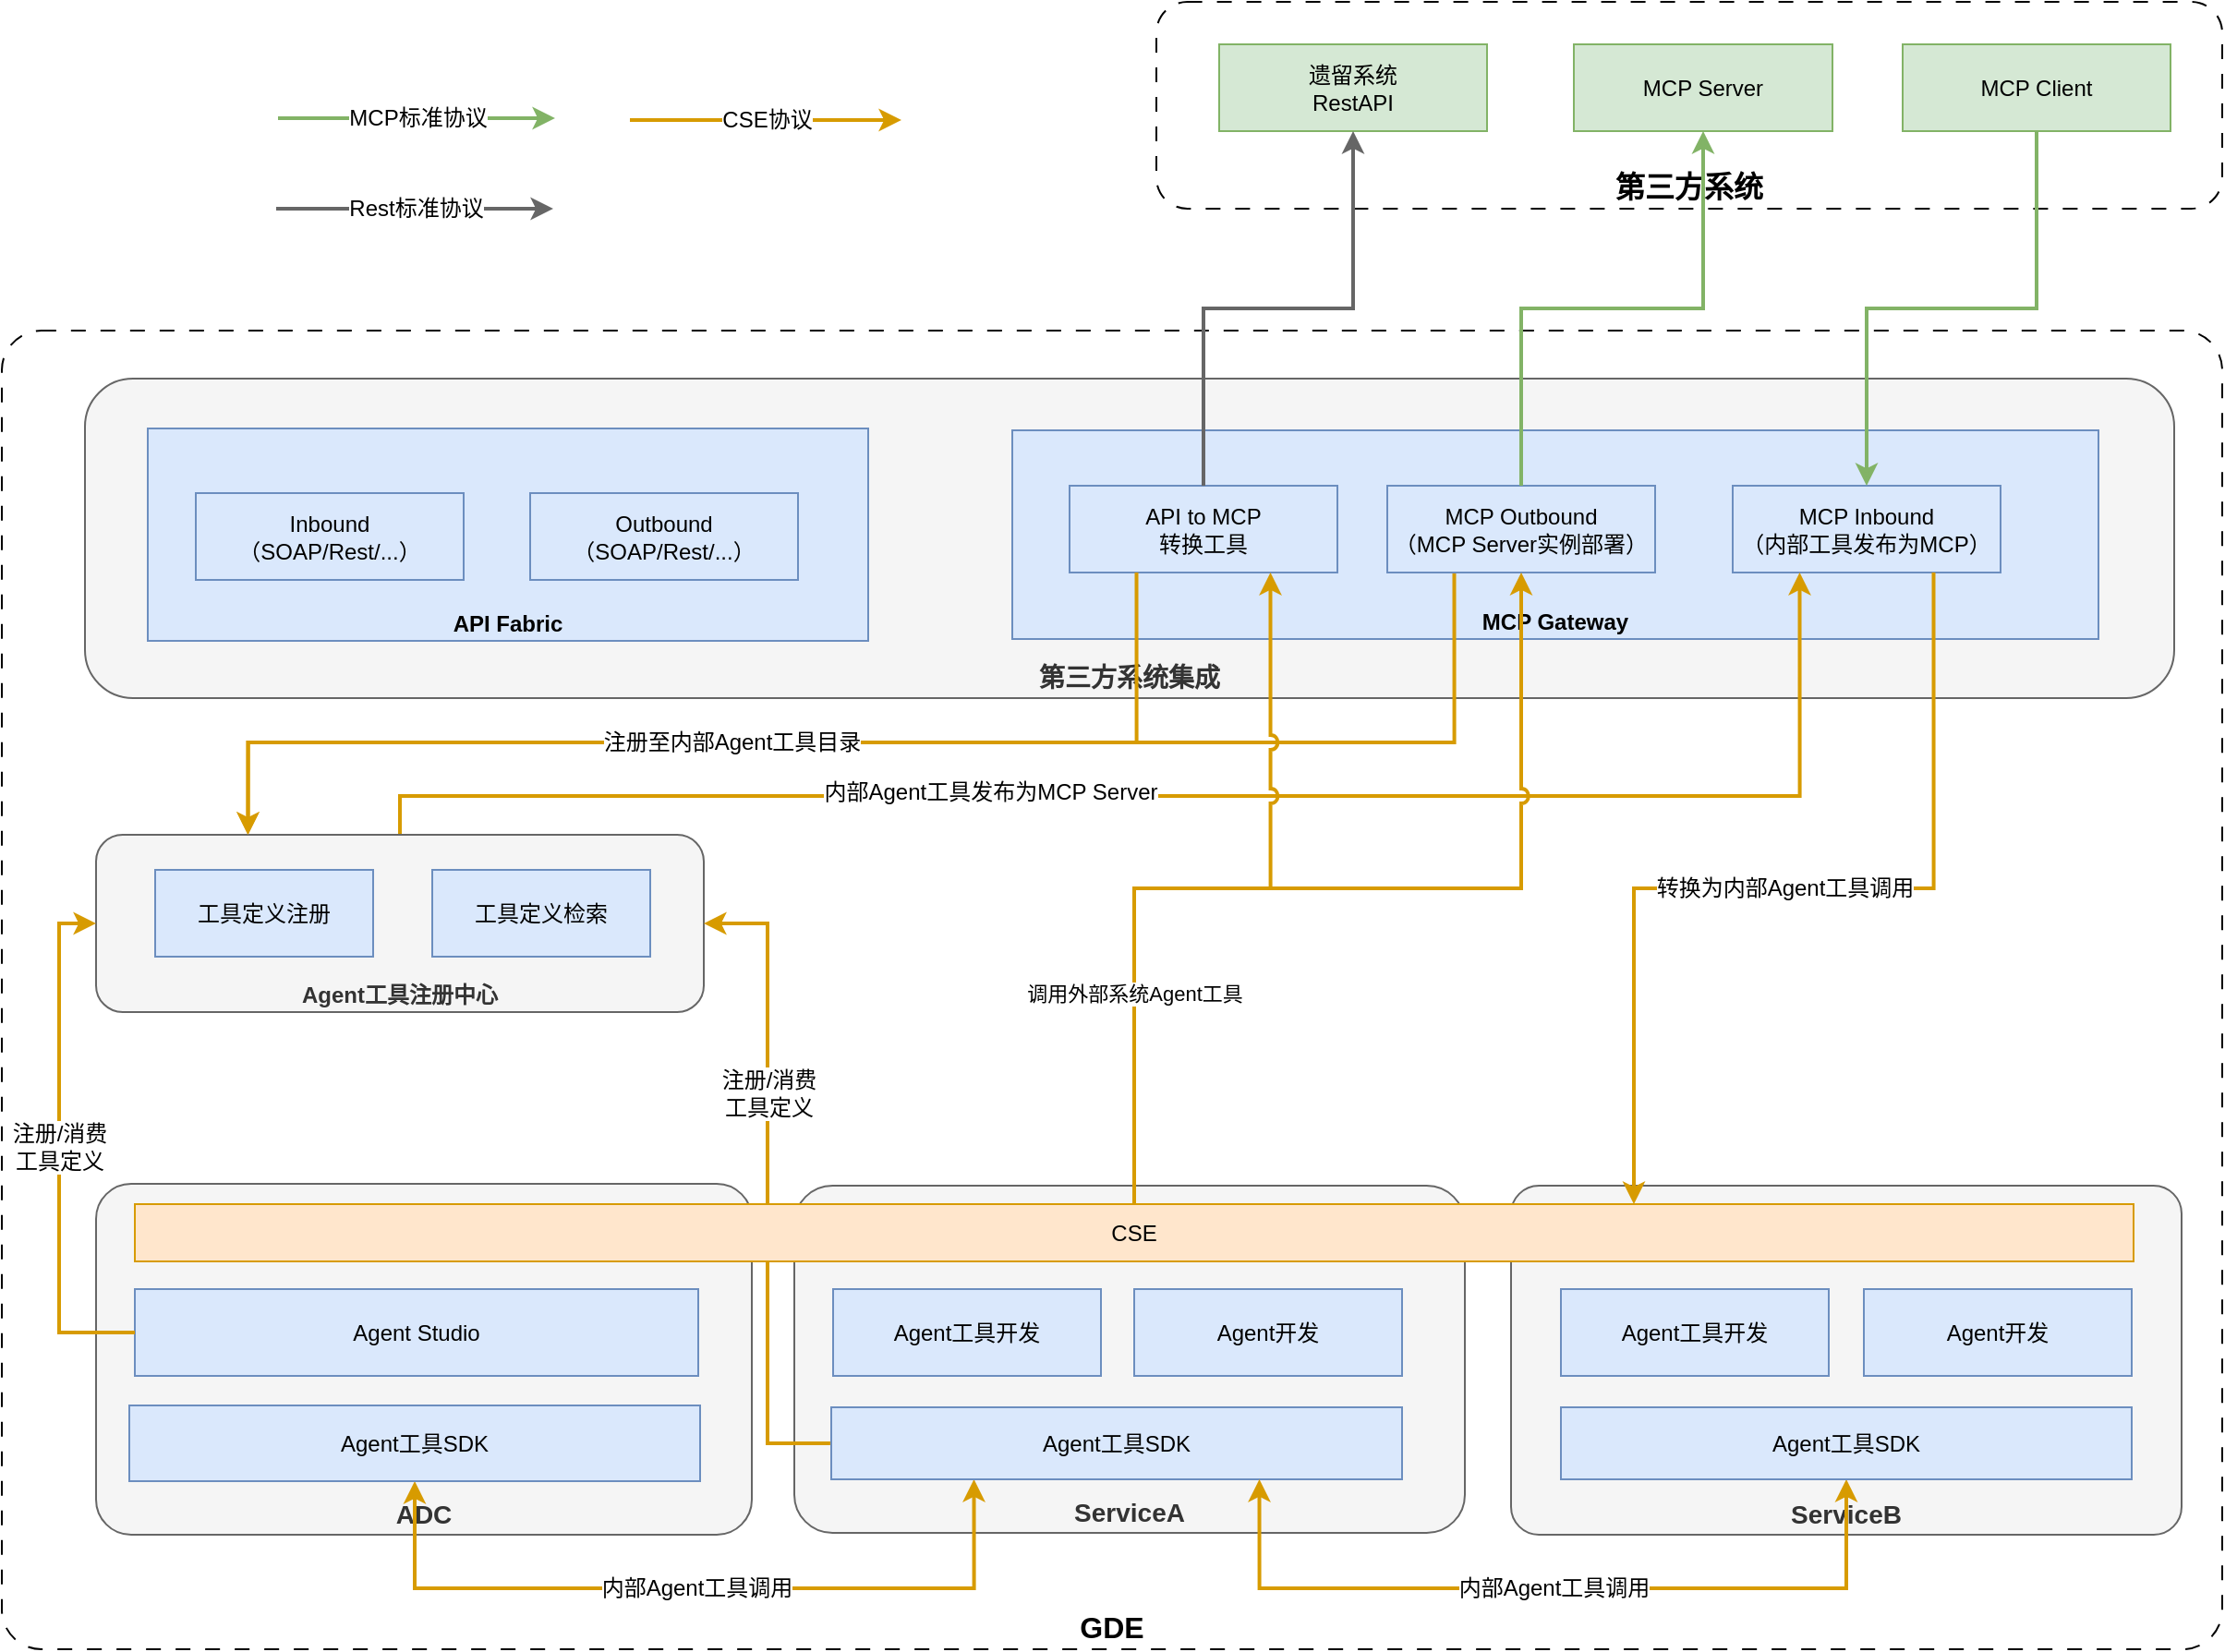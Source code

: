 <mxfile version="26.2.12">
  <diagram name="第 1 页" id="xkRhAheFYaKFnBhGg02L">
    <mxGraphModel dx="1948" dy="1164" grid="0" gridSize="10" guides="1" tooltips="1" connect="1" arrows="1" fold="1" page="1" pageScale="1" pageWidth="2339" pageHeight="3300" math="0" shadow="0">
      <root>
        <mxCell id="0" />
        <mxCell id="1" parent="0" />
        <mxCell id="jJTAVrFgWwlrYvnkQEcj-11" value="&lt;b&gt;GDE&lt;/b&gt;" style="rounded=1;whiteSpace=wrap;html=1;verticalAlign=bottom;dashed=1;dashPattern=8 8;arcSize=3;fontSize=16;" vertex="1" parent="1">
          <mxGeometry x="679" y="310" width="1202" height="714" as="geometry" />
        </mxCell>
        <mxCell id="jJTAVrFgWwlrYvnkQEcj-6" value="&lt;b&gt;第三方系统&lt;/b&gt;" style="rounded=1;whiteSpace=wrap;html=1;verticalAlign=bottom;dashed=1;dashPattern=8 8;fontSize=16;" vertex="1" parent="1">
          <mxGeometry x="1304" y="132" width="577" height="112" as="geometry" />
        </mxCell>
        <mxCell id="jJTAVrFgWwlrYvnkQEcj-5" value="&lt;div&gt;MCP Client&lt;/div&gt;" style="rounded=0;whiteSpace=wrap;html=1;fillColor=#d5e8d4;strokeColor=#82b366;" vertex="1" parent="1">
          <mxGeometry x="1708" y="155" width="145" height="47" as="geometry" />
        </mxCell>
        <mxCell id="jJTAVrFgWwlrYvnkQEcj-7" value="&lt;div&gt;MCP Server&lt;/div&gt;" style="rounded=0;whiteSpace=wrap;html=1;fillColor=#d5e8d4;strokeColor=#82b366;" vertex="1" parent="1">
          <mxGeometry x="1530" y="155" width="140" height="47" as="geometry" />
        </mxCell>
        <mxCell id="jJTAVrFgWwlrYvnkQEcj-8" value="遗留系统&lt;div&gt;RestAPI&lt;/div&gt;" style="rounded=0;whiteSpace=wrap;html=1;fillColor=#d5e8d4;strokeColor=#82b366;" vertex="1" parent="1">
          <mxGeometry x="1338" y="155" width="145" height="47" as="geometry" />
        </mxCell>
        <mxCell id="jJTAVrFgWwlrYvnkQEcj-2" value="&lt;b&gt;第三方系统集成&lt;/b&gt;" style="rounded=1;whiteSpace=wrap;html=1;verticalAlign=bottom;fillColor=#f5f5f5;fontColor=#333333;strokeColor=#666666;fontSize=14;" vertex="1" parent="1">
          <mxGeometry x="724" y="336" width="1131" height="173" as="geometry" />
        </mxCell>
        <mxCell id="jJTAVrFgWwlrYvnkQEcj-3" value="API Fabric" style="rounded=0;whiteSpace=wrap;html=1;fillColor=#dae8fc;strokeColor=#6c8ebf;verticalAlign=bottom;fontStyle=1" vertex="1" parent="1">
          <mxGeometry x="758" y="363" width="390" height="115" as="geometry" />
        </mxCell>
        <mxCell id="jJTAVrFgWwlrYvnkQEcj-4" value="MCP Gateway" style="rounded=0;whiteSpace=wrap;html=1;verticalAlign=bottom;fontStyle=1;fillColor=#dae8fc;strokeColor=#6c8ebf;" vertex="1" parent="1">
          <mxGeometry x="1226" y="364" width="588" height="113" as="geometry" />
        </mxCell>
        <mxCell id="jJTAVrFgWwlrYvnkQEcj-12" value="&lt;div&gt;MCP Inbound&lt;/div&gt;&lt;div&gt;（内部工具发布为MCP）&lt;/div&gt;" style="rounded=0;whiteSpace=wrap;html=1;fillColor=#dae8fc;strokeColor=#6c8ebf;" vertex="1" parent="1">
          <mxGeometry x="1616" y="394" width="145" height="47" as="geometry" />
        </mxCell>
        <mxCell id="jJTAVrFgWwlrYvnkQEcj-14" value="API to MCP&lt;div&gt;转换工具&lt;/div&gt;" style="rounded=0;whiteSpace=wrap;html=1;fillColor=#dae8fc;strokeColor=#6c8ebf;" vertex="1" parent="1">
          <mxGeometry x="1257" y="394" width="145" height="47" as="geometry" />
        </mxCell>
        <mxCell id="jJTAVrFgWwlrYvnkQEcj-69" style="edgeStyle=orthogonalEdgeStyle;rounded=0;orthogonalLoop=1;jettySize=auto;html=1;exitX=0.25;exitY=1;exitDx=0;exitDy=0;entryX=0.25;entryY=0;entryDx=0;entryDy=0;fillColor=#ffe6cc;strokeColor=#d79b00;strokeWidth=2;jumpStyle=arc;" edge="1" parent="1" source="jJTAVrFgWwlrYvnkQEcj-15" target="jJTAVrFgWwlrYvnkQEcj-17">
          <mxGeometry relative="1" as="geometry">
            <Array as="points">
              <mxPoint x="1465" y="533" />
              <mxPoint x="812" y="533" />
            </Array>
          </mxGeometry>
        </mxCell>
        <mxCell id="jJTAVrFgWwlrYvnkQEcj-15" value="MCP &lt;span style=&quot;background-color: transparent; color: light-dark(rgb(0, 0, 0), rgb(255, 255, 255));&quot;&gt;Outbound&lt;/span&gt;&lt;div&gt;&lt;span style=&quot;background-color: transparent; color: light-dark(rgb(0, 0, 0), rgb(255, 255, 255));&quot;&gt;（MCP Server实例部署）&lt;/span&gt;&lt;/div&gt;" style="rounded=0;whiteSpace=wrap;html=1;fillColor=#dae8fc;strokeColor=#6c8ebf;" vertex="1" parent="1">
          <mxGeometry x="1429" y="394" width="145" height="47" as="geometry" />
        </mxCell>
        <mxCell id="jJTAVrFgWwlrYvnkQEcj-13" style="edgeStyle=orthogonalEdgeStyle;rounded=0;orthogonalLoop=1;jettySize=auto;html=1;exitX=0.5;exitY=0;exitDx=0;exitDy=0;entryX=0.5;entryY=1;entryDx=0;entryDy=0;fillColor=#d5e8d4;strokeColor=#82b366;strokeWidth=2;" edge="1" parent="1" source="jJTAVrFgWwlrYvnkQEcj-15" target="jJTAVrFgWwlrYvnkQEcj-7">
          <mxGeometry relative="1" as="geometry" />
        </mxCell>
        <mxCell id="jJTAVrFgWwlrYvnkQEcj-18" value="&lt;font style=&quot;font-size: 12px;&quot;&gt;内部Agent工具发布为MCP Server&lt;/font&gt;" style="edgeStyle=orthogonalEdgeStyle;rounded=0;orthogonalLoop=1;jettySize=auto;html=1;exitX=0.5;exitY=0;exitDx=0;exitDy=0;fillColor=#ffe6cc;strokeColor=#d79b00;strokeWidth=2;entryX=0.25;entryY=1;entryDx=0;entryDy=0;" edge="1" parent="1" source="jJTAVrFgWwlrYvnkQEcj-17" target="jJTAVrFgWwlrYvnkQEcj-12">
          <mxGeometry x="-0.243" y="2" relative="1" as="geometry">
            <Array as="points">
              <mxPoint x="895" y="562" />
              <mxPoint x="1652" y="562" />
            </Array>
            <mxPoint as="offset" />
          </mxGeometry>
        </mxCell>
        <mxCell id="jJTAVrFgWwlrYvnkQEcj-17" value="&lt;b&gt;Agent工具注册中心&lt;/b&gt;" style="rounded=1;whiteSpace=wrap;html=1;verticalAlign=bottom;fillColor=#f5f5f5;fontColor=#333333;strokeColor=#666666;" vertex="1" parent="1">
          <mxGeometry x="730" y="583" width="329" height="96" as="geometry" />
        </mxCell>
        <mxCell id="jJTAVrFgWwlrYvnkQEcj-19" value="&lt;b&gt;ServiceA&lt;/b&gt;" style="rounded=1;whiteSpace=wrap;html=1;verticalAlign=bottom;fillColor=#f5f5f5;fontColor=#333333;strokeColor=#666666;arcSize=11;fontSize=14;" vertex="1" parent="1">
          <mxGeometry x="1108" y="773" width="363" height="188" as="geometry" />
        </mxCell>
        <mxCell id="jJTAVrFgWwlrYvnkQEcj-20" value="&lt;b&gt;ADC&lt;/b&gt;" style="rounded=1;whiteSpace=wrap;html=1;verticalAlign=bottom;fillColor=#f5f5f5;fontColor=#333333;strokeColor=#666666;arcSize=10;fontSize=14;" vertex="1" parent="1">
          <mxGeometry x="730" y="772" width="355" height="190" as="geometry" />
        </mxCell>
        <mxCell id="jJTAVrFgWwlrYvnkQEcj-21" value="&lt;b&gt;ServiceB&lt;/b&gt;" style="rounded=1;whiteSpace=wrap;html=1;verticalAlign=bottom;fillColor=#f5f5f5;fontColor=#333333;strokeColor=#666666;arcSize=8;fontSize=14;" vertex="1" parent="1">
          <mxGeometry x="1496" y="773" width="363" height="189" as="geometry" />
        </mxCell>
        <mxCell id="jJTAVrFgWwlrYvnkQEcj-22" value="Agent Studio" style="rounded=0;whiteSpace=wrap;html=1;fillColor=#dae8fc;strokeColor=#6c8ebf;" vertex="1" parent="1">
          <mxGeometry x="751" y="829" width="305" height="47" as="geometry" />
        </mxCell>
        <mxCell id="jJTAVrFgWwlrYvnkQEcj-35" value="&lt;font style=&quot;font-size: 12px;&quot;&gt;注册/消费&lt;/font&gt;&lt;div&gt;&lt;font style=&quot;font-size: 12px;&quot;&gt;工具定义&lt;/font&gt;&lt;/div&gt;" style="edgeStyle=orthogonalEdgeStyle;rounded=0;orthogonalLoop=1;jettySize=auto;html=1;exitX=0;exitY=0.5;exitDx=0;exitDy=0;entryX=1;entryY=0.5;entryDx=0;entryDy=0;fillColor=#ffe6cc;strokeColor=#d79b00;strokeWidth=2;" edge="1" parent="1" source="jJTAVrFgWwlrYvnkQEcj-24" target="jJTAVrFgWwlrYvnkQEcj-17">
          <mxGeometry x="0.278" relative="1" as="geometry">
            <mxPoint as="offset" />
          </mxGeometry>
        </mxCell>
        <mxCell id="jJTAVrFgWwlrYvnkQEcj-55" value="&lt;font style=&quot;font-size: 12px;&quot;&gt;内部Agent工具调用&lt;/font&gt;" style="edgeStyle=orthogonalEdgeStyle;rounded=0;orthogonalLoop=1;jettySize=auto;html=1;exitX=0.5;exitY=1;exitDx=0;exitDy=0;entryX=0.25;entryY=1;entryDx=0;entryDy=0;fillColor=#ffe6cc;strokeColor=#d79b00;strokeWidth=2;startArrow=classic;startFill=1;" edge="1" parent="1" source="jJTAVrFgWwlrYvnkQEcj-23" target="jJTAVrFgWwlrYvnkQEcj-24">
          <mxGeometry relative="1" as="geometry">
            <Array as="points">
              <mxPoint x="903" y="991" />
              <mxPoint x="1205" y="991" />
            </Array>
          </mxGeometry>
        </mxCell>
        <mxCell id="jJTAVrFgWwlrYvnkQEcj-23" value="Agent工具SDK" style="rounded=0;whiteSpace=wrap;html=1;verticalAlign=middle;fillColor=#dae8fc;strokeColor=#6c8ebf;" vertex="1" parent="1">
          <mxGeometry x="748" y="892" width="309" height="41" as="geometry" />
        </mxCell>
        <mxCell id="jJTAVrFgWwlrYvnkQEcj-24" value="Agent工具SDK" style="rounded=0;whiteSpace=wrap;html=1;fillColor=#dae8fc;strokeColor=#6c8ebf;" vertex="1" parent="1">
          <mxGeometry x="1128" y="893" width="309" height="39" as="geometry" />
        </mxCell>
        <mxCell id="jJTAVrFgWwlrYvnkQEcj-56" value="&lt;font style=&quot;font-size: 12px;&quot;&gt;内部Agent工具调用&lt;/font&gt;" style="edgeStyle=orthogonalEdgeStyle;rounded=0;orthogonalLoop=1;jettySize=auto;html=1;exitX=0.5;exitY=1;exitDx=0;exitDy=0;entryX=0.75;entryY=1;entryDx=0;entryDy=0;fillColor=#ffe6cc;strokeColor=#d79b00;strokeWidth=2;endArrow=classic;endFill=1;startArrow=classic;startFill=1;" edge="1" parent="1" source="jJTAVrFgWwlrYvnkQEcj-25" target="jJTAVrFgWwlrYvnkQEcj-24">
          <mxGeometry relative="1" as="geometry">
            <Array as="points">
              <mxPoint x="1678" y="991" />
              <mxPoint x="1360" y="991" />
            </Array>
          </mxGeometry>
        </mxCell>
        <mxCell id="jJTAVrFgWwlrYvnkQEcj-25" value="Agent工具SDK" style="rounded=0;whiteSpace=wrap;html=1;fillColor=#dae8fc;strokeColor=#6c8ebf;" vertex="1" parent="1">
          <mxGeometry x="1523" y="893" width="309" height="39" as="geometry" />
        </mxCell>
        <mxCell id="jJTAVrFgWwlrYvnkQEcj-26" value="工具定义注册" style="rounded=0;whiteSpace=wrap;html=1;fillColor=#dae8fc;strokeColor=#6c8ebf;" vertex="1" parent="1">
          <mxGeometry x="762" y="602" width="118" height="47" as="geometry" />
        </mxCell>
        <mxCell id="jJTAVrFgWwlrYvnkQEcj-31" value="Agent工具开发" style="rounded=0;whiteSpace=wrap;html=1;fillColor=#dae8fc;strokeColor=#6c8ebf;" vertex="1" parent="1">
          <mxGeometry x="1129" y="829" width="145" height="47" as="geometry" />
        </mxCell>
        <mxCell id="jJTAVrFgWwlrYvnkQEcj-32" value="Agent开发" style="rounded=0;whiteSpace=wrap;html=1;fillColor=#dae8fc;strokeColor=#6c8ebf;" vertex="1" parent="1">
          <mxGeometry x="1292" y="829" width="145" height="47" as="geometry" />
        </mxCell>
        <mxCell id="jJTAVrFgWwlrYvnkQEcj-33" value="Agent工具开发" style="rounded=0;whiteSpace=wrap;html=1;fillColor=#dae8fc;strokeColor=#6c8ebf;" vertex="1" parent="1">
          <mxGeometry x="1523" y="829" width="145" height="47" as="geometry" />
        </mxCell>
        <mxCell id="jJTAVrFgWwlrYvnkQEcj-34" value="Agent开发" style="rounded=0;whiteSpace=wrap;html=1;fillColor=#dae8fc;strokeColor=#6c8ebf;" vertex="1" parent="1">
          <mxGeometry x="1687" y="829" width="145" height="47" as="geometry" />
        </mxCell>
        <mxCell id="jJTAVrFgWwlrYvnkQEcj-43" style="edgeStyle=orthogonalEdgeStyle;rounded=0;orthogonalLoop=1;jettySize=auto;html=1;exitX=0.5;exitY=1;exitDx=0;exitDy=0;entryX=0.5;entryY=0;entryDx=0;entryDy=0;fillColor=#d5e8d4;strokeColor=#82b366;strokeWidth=2;" edge="1" parent="1" source="jJTAVrFgWwlrYvnkQEcj-5" target="jJTAVrFgWwlrYvnkQEcj-12">
          <mxGeometry relative="1" as="geometry" />
        </mxCell>
        <mxCell id="jJTAVrFgWwlrYvnkQEcj-44" style="edgeStyle=orthogonalEdgeStyle;rounded=0;orthogonalLoop=1;jettySize=auto;html=1;exitX=0.5;exitY=0;exitDx=0;exitDy=0;entryX=0.5;entryY=1;entryDx=0;entryDy=0;strokeWidth=2;fillColor=#f5f5f5;strokeColor=#666666;" edge="1" parent="1" source="jJTAVrFgWwlrYvnkQEcj-14" target="jJTAVrFgWwlrYvnkQEcj-8">
          <mxGeometry relative="1" as="geometry" />
        </mxCell>
        <mxCell id="jJTAVrFgWwlrYvnkQEcj-48" value="&lt;font style=&quot;font-size: 12px;&quot;&gt;CSE协议&lt;/font&gt;" style="endArrow=classic;html=1;rounded=0;fillColor=#ffe6cc;strokeColor=#d79b00;strokeWidth=2;" edge="1" parent="1">
          <mxGeometry width="50" height="50" relative="1" as="geometry">
            <mxPoint x="1019" y="196" as="sourcePoint" />
            <mxPoint x="1166" y="196" as="targetPoint" />
          </mxGeometry>
        </mxCell>
        <mxCell id="jJTAVrFgWwlrYvnkQEcj-49" value="&lt;font style=&quot;font-size: 12px;&quot;&gt;MCP标准协议&lt;/font&gt;" style="endArrow=classic;html=1;rounded=0;fillColor=#d5e8d4;strokeColor=#82b366;strokeWidth=2;" edge="1" parent="1">
          <mxGeometry width="50" height="50" relative="1" as="geometry">
            <mxPoint x="828.5" y="195" as="sourcePoint" />
            <mxPoint x="978.5" y="195" as="targetPoint" />
          </mxGeometry>
        </mxCell>
        <mxCell id="jJTAVrFgWwlrYvnkQEcj-50" value="&lt;font style=&quot;font-size: 12px;&quot;&gt;Rest标准协议&lt;/font&gt;" style="endArrow=classic;html=1;rounded=0;fillColor=#f5f5f5;strokeColor=#666666;strokeWidth=2;" edge="1" parent="1">
          <mxGeometry width="50" height="50" relative="1" as="geometry">
            <mxPoint x="827.5" y="244" as="sourcePoint" />
            <mxPoint x="977.5" y="244" as="targetPoint" />
          </mxGeometry>
        </mxCell>
        <mxCell id="jJTAVrFgWwlrYvnkQEcj-63" style="edgeStyle=orthogonalEdgeStyle;rounded=0;orthogonalLoop=1;jettySize=auto;html=1;exitX=0.5;exitY=0;exitDx=0;exitDy=0;fillColor=#ffe6cc;strokeColor=#d79b00;strokeWidth=2;jumpStyle=arc;" edge="1" parent="1" source="jJTAVrFgWwlrYvnkQEcj-62" target="jJTAVrFgWwlrYvnkQEcj-15">
          <mxGeometry relative="1" as="geometry" />
        </mxCell>
        <mxCell id="jJTAVrFgWwlrYvnkQEcj-65" value="调用外部系统Agent工具" style="edgeStyle=orthogonalEdgeStyle;rounded=0;orthogonalLoop=1;jettySize=auto;html=1;exitX=0.5;exitY=0;exitDx=0;exitDy=0;entryX=0.75;entryY=1;entryDx=0;entryDy=0;fillColor=#ffe6cc;strokeColor=#d79b00;strokeWidth=2;jumpStyle=arc;" edge="1" parent="1" source="jJTAVrFgWwlrYvnkQEcj-62" target="jJTAVrFgWwlrYvnkQEcj-14">
          <mxGeometry x="-0.452" relative="1" as="geometry">
            <mxPoint as="offset" />
          </mxGeometry>
        </mxCell>
        <mxCell id="jJTAVrFgWwlrYvnkQEcj-62" value="CSE" style="rounded=0;whiteSpace=wrap;html=1;fillColor=#ffe6cc;strokeColor=#d79b00;" vertex="1" parent="1">
          <mxGeometry x="751" y="783" width="1082" height="31" as="geometry" />
        </mxCell>
        <mxCell id="jJTAVrFgWwlrYvnkQEcj-64" value="&lt;font style=&quot;font-size: 12px;&quot;&gt;转换为内部Agent工具调用&lt;/font&gt;" style="edgeStyle=orthogonalEdgeStyle;rounded=0;orthogonalLoop=1;jettySize=auto;html=1;exitX=0.75;exitY=1;exitDx=0;exitDy=0;entryX=0.75;entryY=0;entryDx=0;entryDy=0;fillColor=#ffe6cc;strokeColor=#d79b00;strokeWidth=2;" edge="1" parent="1" source="jJTAVrFgWwlrYvnkQEcj-12" target="jJTAVrFgWwlrYvnkQEcj-62">
          <mxGeometry relative="1" as="geometry" />
        </mxCell>
        <mxCell id="jJTAVrFgWwlrYvnkQEcj-37" value="&lt;font style=&quot;font-size: 12px;&quot;&gt;注册/消费&lt;/font&gt;&lt;div&gt;&lt;font style=&quot;font-size: 12px;&quot;&gt;工具定义&lt;/font&gt;&lt;/div&gt;" style="edgeStyle=orthogonalEdgeStyle;rounded=0;orthogonalLoop=1;jettySize=auto;html=1;exitX=0;exitY=0.5;exitDx=0;exitDy=0;entryX=0;entryY=0.5;entryDx=0;entryDy=0;fillColor=#ffe6cc;strokeColor=#d79b00;strokeWidth=2;" edge="1" parent="1" source="jJTAVrFgWwlrYvnkQEcj-22" target="jJTAVrFgWwlrYvnkQEcj-17">
          <mxGeometry relative="1" as="geometry" />
        </mxCell>
        <mxCell id="jJTAVrFgWwlrYvnkQEcj-66" value="Inbound&lt;div&gt;（SOAP/Rest/...）&lt;/div&gt;" style="rounded=0;whiteSpace=wrap;html=1;fillColor=#dae8fc;strokeColor=#6c8ebf;" vertex="1" parent="1">
          <mxGeometry x="784" y="398" width="145" height="47" as="geometry" />
        </mxCell>
        <mxCell id="jJTAVrFgWwlrYvnkQEcj-67" value="Outbound&lt;div&gt;（SOAP/Rest/...）&lt;/div&gt;" style="rounded=0;whiteSpace=wrap;html=1;fillColor=#dae8fc;strokeColor=#6c8ebf;" vertex="1" parent="1">
          <mxGeometry x="965" y="398" width="145" height="47" as="geometry" />
        </mxCell>
        <mxCell id="jJTAVrFgWwlrYvnkQEcj-68" value="&lt;span style=&quot;font-size: 12px;&quot;&gt;注册至内部Agent工具目录&lt;/span&gt;" style="edgeStyle=orthogonalEdgeStyle;rounded=0;orthogonalLoop=1;jettySize=auto;html=1;exitX=0.25;exitY=1;exitDx=0;exitDy=0;entryX=0.25;entryY=0;entryDx=0;entryDy=0;fillColor=#ffe6cc;strokeColor=#d79b00;strokeWidth=2;" edge="1" parent="1" source="jJTAVrFgWwlrYvnkQEcj-14" target="jJTAVrFgWwlrYvnkQEcj-17">
          <mxGeometry relative="1" as="geometry">
            <Array as="points">
              <mxPoint x="1293" y="533" />
              <mxPoint x="812" y="533" />
            </Array>
          </mxGeometry>
        </mxCell>
        <mxCell id="jJTAVrFgWwlrYvnkQEcj-70" value="工具定义检索" style="rounded=0;whiteSpace=wrap;html=1;fillColor=#dae8fc;strokeColor=#6c8ebf;" vertex="1" parent="1">
          <mxGeometry x="912" y="602" width="118" height="47" as="geometry" />
        </mxCell>
      </root>
    </mxGraphModel>
  </diagram>
</mxfile>
